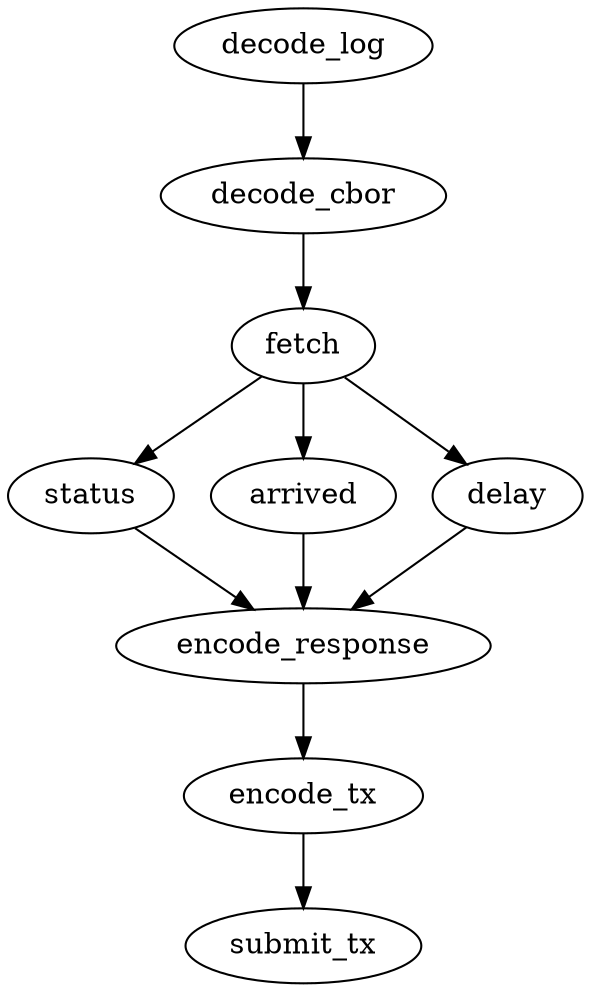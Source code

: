 digraph {
//
// Chainlink Job definition for the statuses oracle
//

// First, we parse the request log and the CBOR payload inside of it
decode_log [
type = "ethabidecodelog"
abi = "OracleRequest(bytes32 indexed specId, address requester, bytes32 requestId, uint256 payment, address callbackAddr, bytes4 callbackFunctionId, uint256 cancelExpiration, uint256 dataVersion, bytes data)"
data = "$(jobRun.logData)"
topics = "$(jobRun.logTopics)"
]

// The result of the following element is a map e.g. {carrier: "LH", flightNumber: "117"}
decode_cbor [
type = "cborparse"
data = "$(decode_log.data)"
]


// Then, we use the decoded request parameters to make an HTTP fetch
fetch [
type = "http"
method = GET
requestData = "{\"carrierFlightNumber\": $(decode_cbor.carrierFlightNumber), \"yearMonthDay\": $(decode_cbor.yearMonthDay)}"
url = "https://fs-api.etherisc.com/api/v1/status-oracle"
]


// From the fetch result, we parse out the individual elements (rating statistics)
status [type= "jsonparse" data = "$(fetch)" path = "status"]
arrived [type = "jsonparse" data = "$(fetch)" path = "arrived" ]
delay [type = "jsonparse" data = "$(fetch)" path = "delay" ]


// Finally, we send a response on-chain.
 // The abi is the abi of the fulfill function in the receiving contract.
encode_response [
type = "ethabiencode"
abi = "(bytes32 requestId, uint8 status, bool arrived, uint256 delay)"
data= "{\"requestId\": $(decode_log.requestId), \"status\": $(status), \"arrived\": $(arrived), \"delay\": $(delay)}"
]

encode_tx [
type = "ethabiencode"
abi = "fulfillOracleRequest2(bytes32 requestId, uint256 payment, address callbackAddress, bytes4 callbackFunctionId, uint256 expiration, bytes calldata data)"
data = "{\"requestId\": $(decode_log.requestId), \"payment\": $(decode_log.payment), \"callbackAddress\": $(decode_log.callbackAddr), \"callbackFunctionId\": $(decode_log.callbackFunctionId), \"expiration\": $(decode_log.cancelExpiration), \"data\": $(encode_response)}"
]

submit_tx [
type = "ethtx"
to = "0xd006d393b49f89677722Ed04A26Ab83C74B1aC0e"
data = "$(encode_tx)"
]

// Dependency graph

decode_log -> decode_cbor -> fetch

fetch -> status -> encode_response
fetch -> arrived -> encode_response
fetch -> delay -> encode_response

encode_response -> encode_tx -> submit_tx

} //digraph
